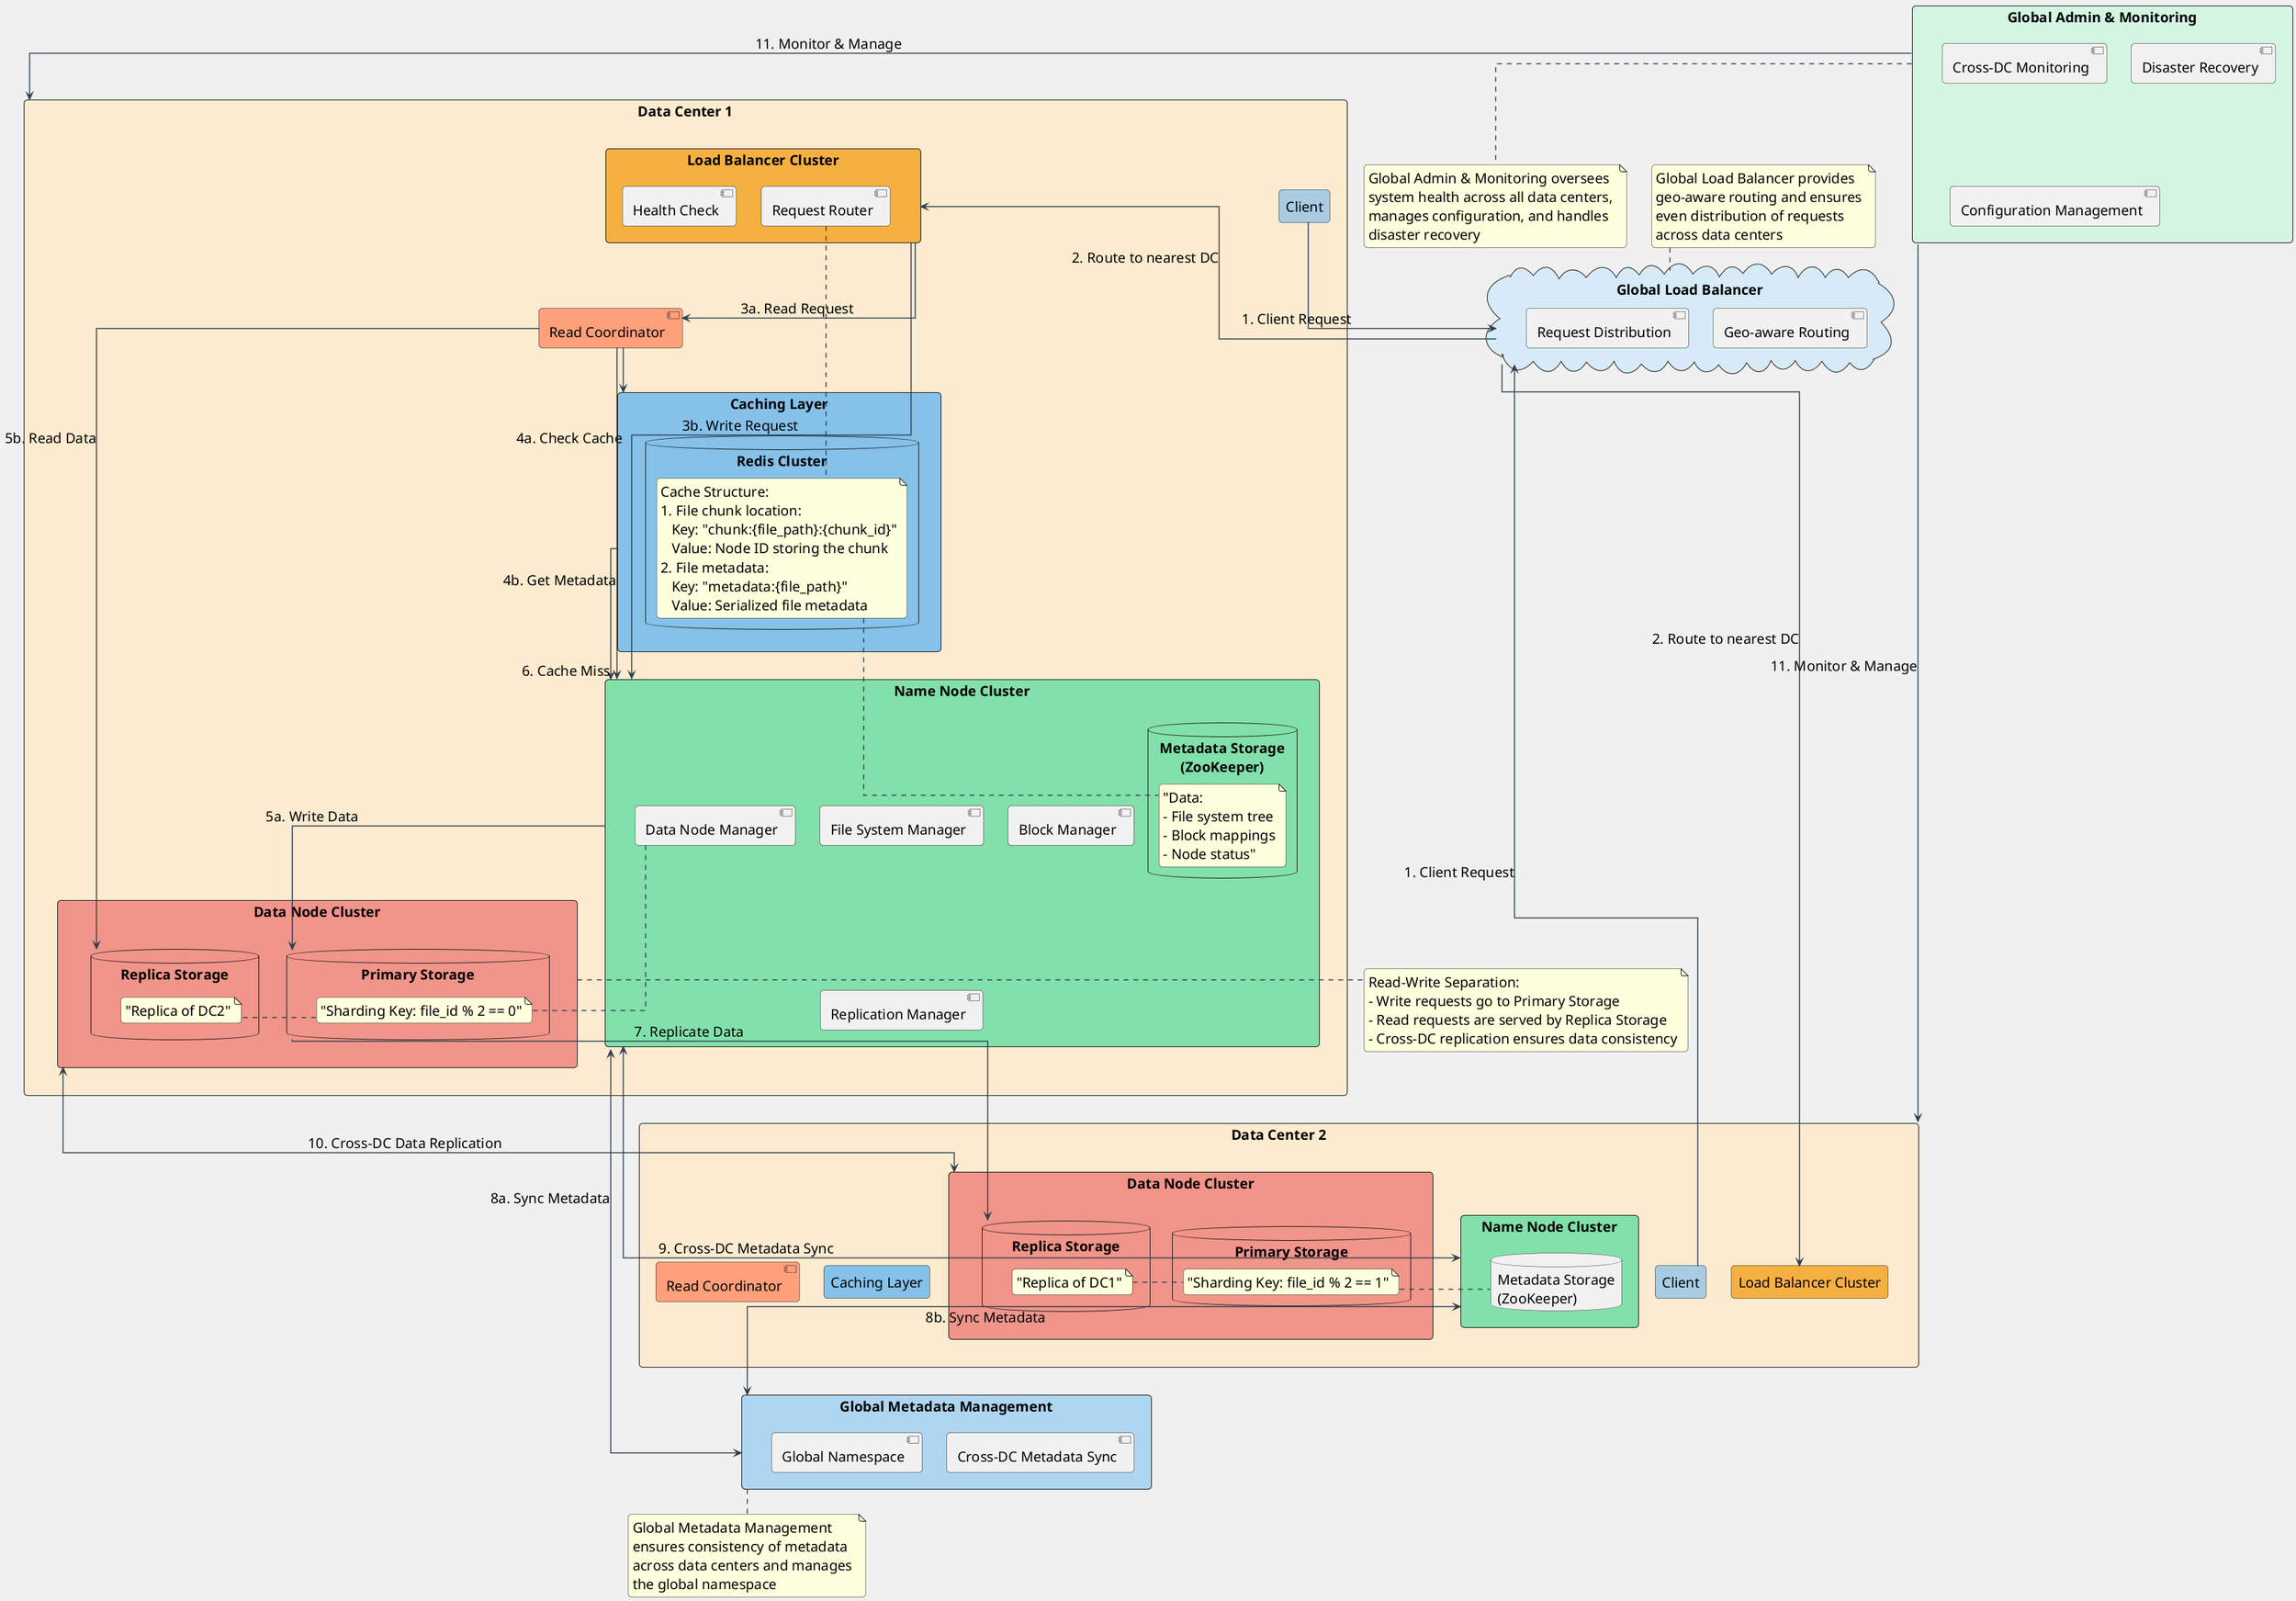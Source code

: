 @startuml Optimized Cross-Datacenter Distributed File System Architecture
!define RECTANGLE rectangle
!define DATABASE database
!define CLOUD cloud

skinparam backgroundColor #F0F0F0
skinparam handwritten false
skinparam monochrome false
skinparam defaultFontName Arial
skinparam defaultFontSize 20
skinparam roundCorner 10
skinparam ArrowColor #2C3E50
skinparam ArrowThickness 1.5
skinparam linetype ortho

allowmixing

' Global Components
CLOUD "Global Load Balancer" as GLB #D6EAF8 {
    component "Geo-aware Routing" as GeoRouting
    component "Request Distribution" as ReqDist
}

RECTANGLE "Global Metadata Management" as GMM #AED6F1 {
    component "Cross-DC Metadata Sync" as MetaSync
    component "Global Namespace" as GlobalNS
}

RECTANGLE "Global Admin & Monitoring" as GAM #D5F5E3 {
    component "Cross-DC Monitoring" as CrossDCMon
    component "Disaster Recovery" as DR
    component "Configuration Management" as ConfigMgmt
}

' Data Center 1
RECTANGLE "Data Center 1" as DC1 #FDEBD0 {
    ' Client
    rectangle "Client" as Client1 #A9CCE3

    ' Load Balancer Cluster
    RECTANGLE "Load Balancer Cluster" as LB1 #F5B041 {
        component "Health Check" as HealthCheck1
        component "Request Router" as RequestRouter1
    }

    ' Caching Layer
    RECTANGLE "Caching Layer" as CacheLayer1 #85C1E9 {
        DATABASE "Redis Cluster" as RedisCache1 {
            note right
                Cache Structure:
                1. File chunk location:
                   Key: "chunk:{file_path}:{chunk_id}"
                   Value: Node ID storing the chunk
                2. File metadata:
                   Key: "metadata:{file_path}"
                   Value: Serialized file metadata
            end note
        }
    }

    ' Name Node Cluster
    RECTANGLE "Name Node Cluster" as NameNodeCluster1 #82E0AA {
        DATABASE "Metadata Storage\n(ZooKeeper)" as MetadataStorage1 {
            note right: "Data:\n- File system tree\n- Block mappings\n- Node status"
        }
        component "File System Manager" as FSManager1
        component "Block Manager" as BlockManager1
        component "Replication Manager" as ReplicationManager1
        component "Data Node Manager" as DataNodeManager1
    }

    ' Data Node Clusters
    RECTANGLE "Data Node Cluster" as DataNodeCluster1 #F1948A {
        DATABASE "Primary Storage" as PrimaryStorage1 {
            note right: "Sharding Key: file_id % 2 == 0"
        }
        DATABASE "Replica Storage" as ReplicaStorage1 {
            note right: "Replica of DC2"
        }
    }

    ' Read Coordinator
    component "Read Coordinator" as ReadCoord1 #FFA07A
}

' Data Center 2 (more detailed now)
RECTANGLE "Data Center 2" as DC2 #FDEBD0 {
    rectangle "Client" as Client2 #A9CCE3
    RECTANGLE "Load Balancer Cluster" as LB2 #F5B041
    RECTANGLE "Caching Layer" as CacheLayer2 #85C1E9
    RECTANGLE "Name Node Cluster" as NameNodeCluster2 #82E0AA {
        DATABASE "Metadata Storage\n(ZooKeeper)" as MetadataStorage2
    }
    RECTANGLE "Data Node Cluster" as DataNodeCluster2 #F1948A {
        DATABASE "Primary Storage" as PrimaryStorage2 {
            note left: "Sharding Key: file_id % 2 == 1"
        }
        DATABASE "Replica Storage" as ReplicaStorage2 {
            note left: "Replica of DC1"
        }
    }
    component "Read Coordinator" as ReadCoord2 #FFA07A
}

' Connections
Client1 --> GLB : "1. Client Request"
Client2 --> GLB : "1. Client Request"
GLB --> LB1 : "2. Route to nearest DC"
GLB --> LB2 : "2. Route to nearest DC"
LB1 --> ReadCoord1 : "3a. Read Request"
LB1 --> NameNodeCluster1 : "3b. Write Request"
ReadCoord1 --> CacheLayer1 : "4a. Check Cache"
ReadCoord1 --> NameNodeCluster1 : "4b. Get Metadata"
NameNodeCluster1 --> PrimaryStorage1 : "5a. Write Data"
ReadCoord1 --> ReplicaStorage1 : "5b. Read Data"
CacheLayer1 --> NameNodeCluster1 : "6. Cache Miss"
PrimaryStorage1 --> ReplicaStorage2 : "7. Replicate Data"
NameNodeCluster1 <--> GMM : "8a. Sync Metadata"
NameNodeCluster2 <--> GMM : "8b. Sync Metadata"
NameNodeCluster1 <--> NameNodeCluster2 : "9. Cross-DC Metadata Sync"
DataNodeCluster1 <--> DataNodeCluster2 : "10. Cross-DC Data Replication"
GAM --> DC1 : "11. Monitor & Manage"
GAM --> DC2 : "11. Monitor & Manage"

' Additional notes for explanation
note top of GLB
  Global Load Balancer provides 
  geo-aware routing and ensures 
  even distribution of requests 
  across data centers
end note

note bottom of GMM
  Global Metadata Management 
  ensures consistency of metadata 
  across data centers and manages 
  the global namespace
end note

note bottom of GAM
  Global Admin & Monitoring oversees 
  system health across all data centers, 
  manages configuration, and handles 
  disaster recovery
end note

note right of DataNodeCluster1
  Read-Write Separation:
  - Write requests go to Primary Storage
  - Read requests are served by Replica Storage
  - Cross-DC replication ensures data consistency
end note

@enduml
